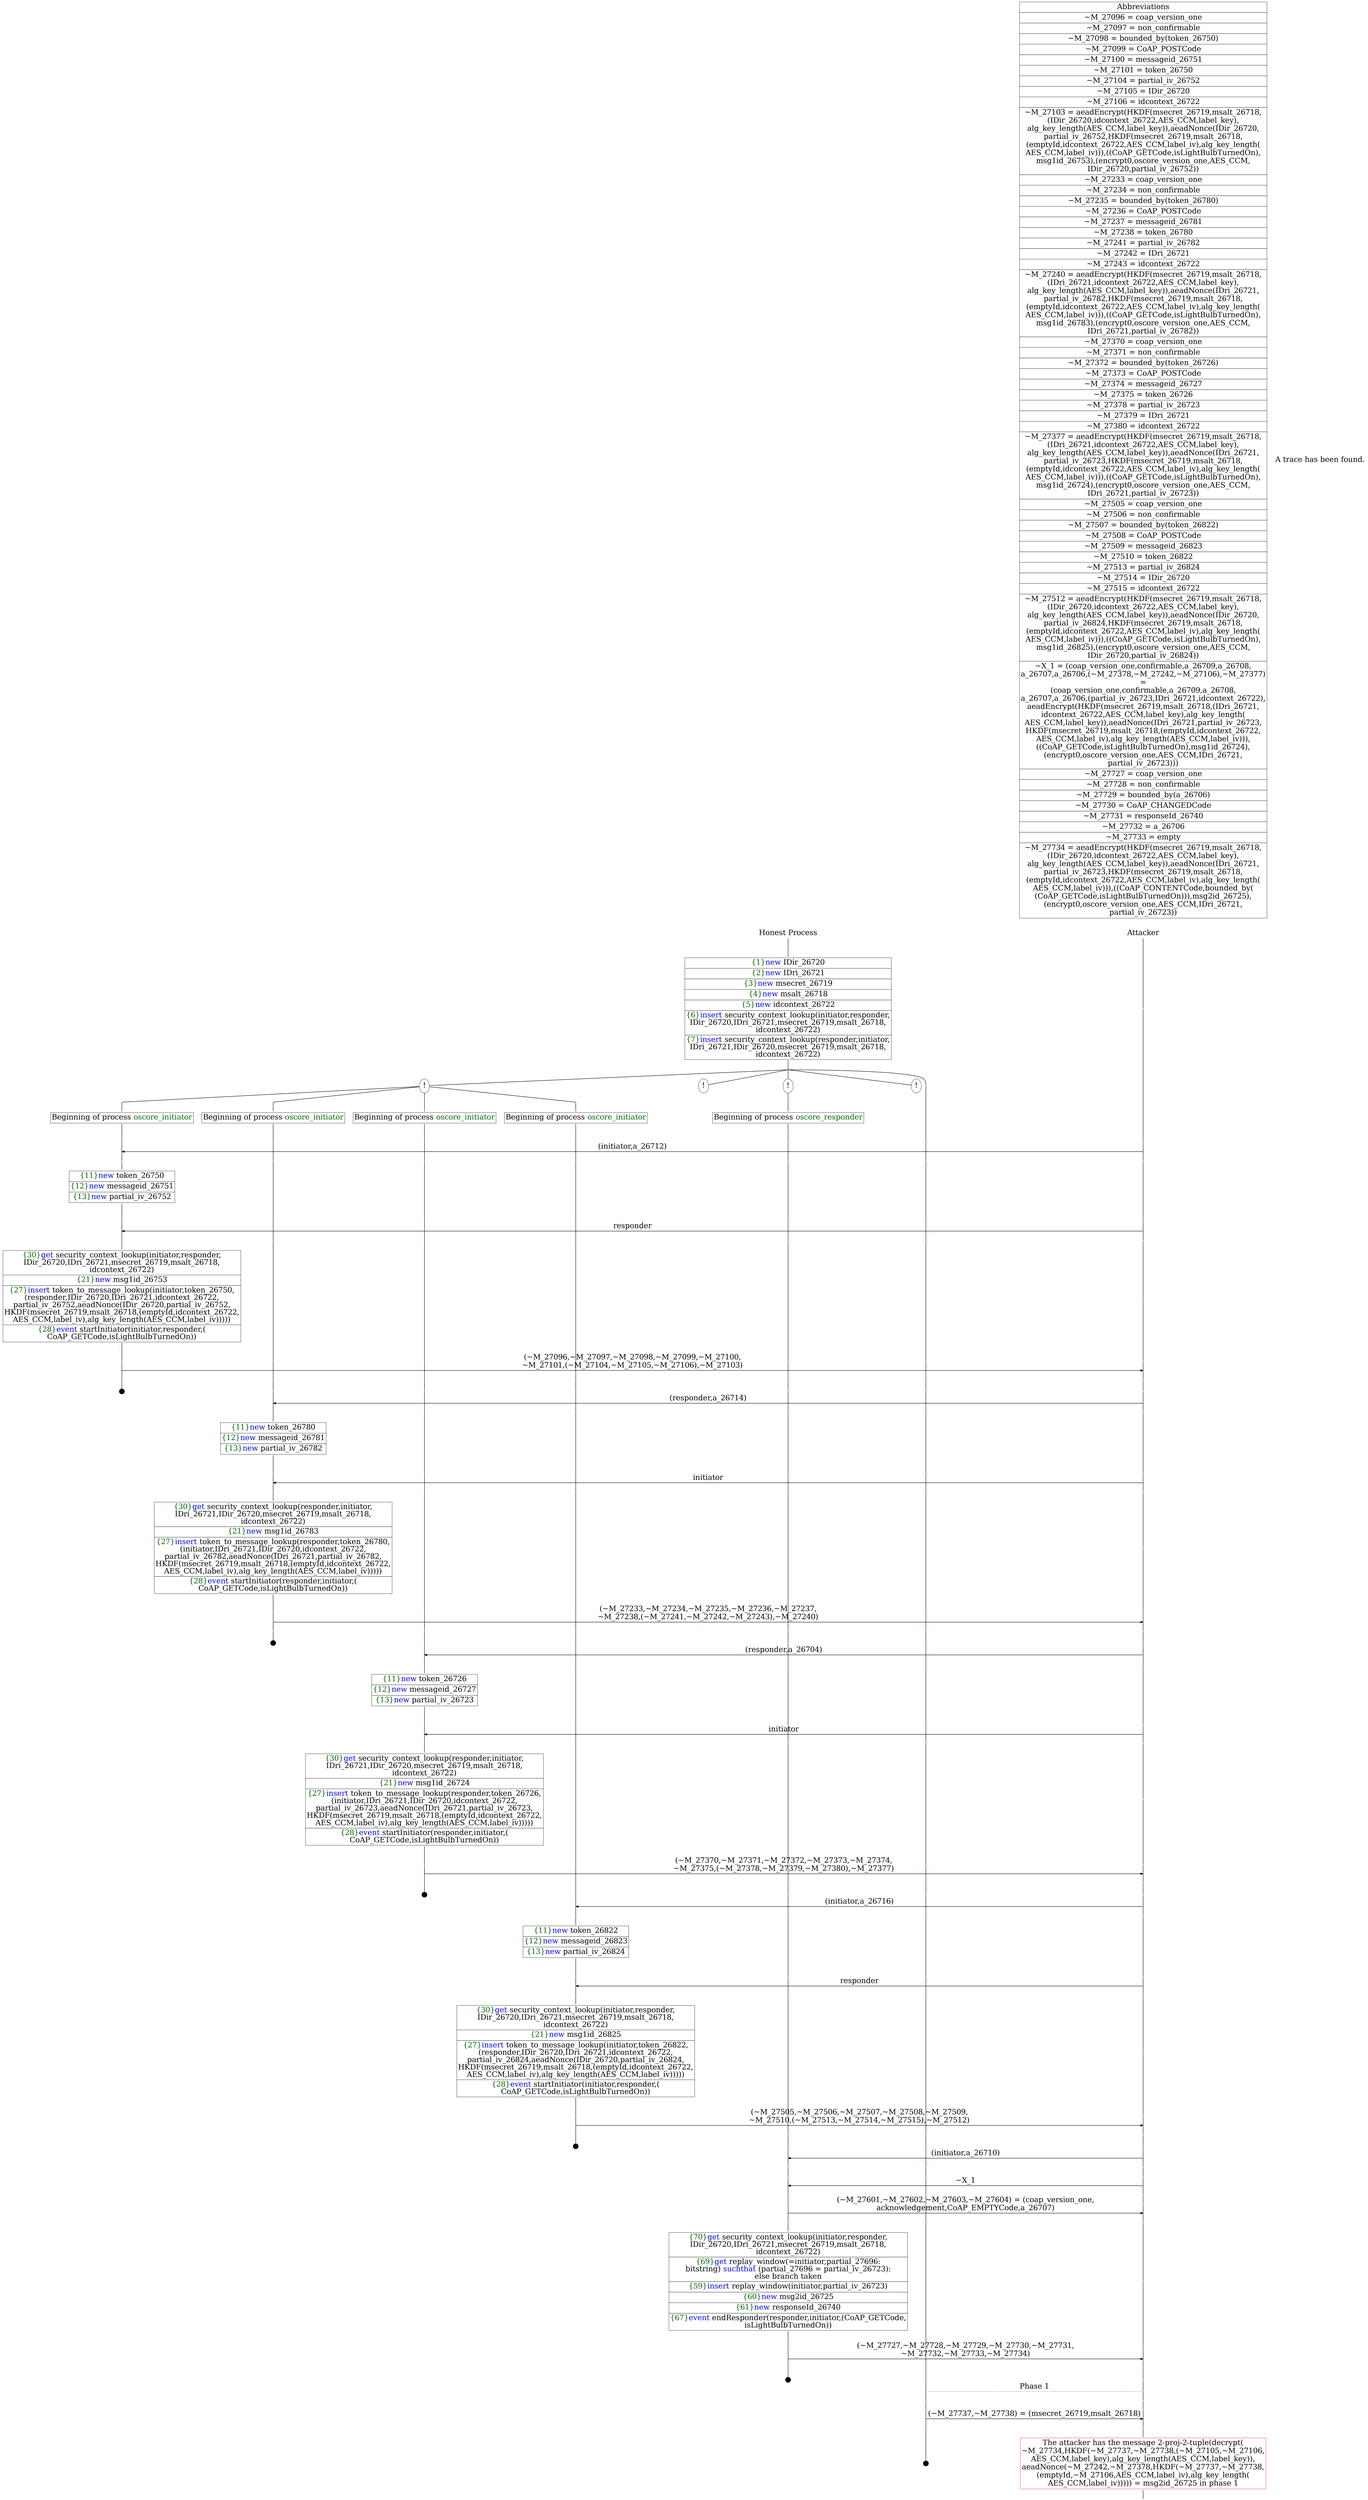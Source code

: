 digraph {
graph [ordering = out]
edge [arrowhead = none, penwidth = 1.6, fontsize = 30]
node [shape = point, width = 0, height = 0, fontsize = 30]
Trace<br/>
[label = <A trace has been found.<br/>
>, shape = plaintext]
P0__0 [label = "Honest Process", shape = plaintext]
P__0 [label = "Attacker", shape = plaintext]
Trace -> P0__0 [label = "", style = invisible, weight = 100]{rank = same; P0__0 P__0}
P0__0 -> P0__1 [label = <>, weight = 100]
P0__1 -> P0__2 [label = <>, weight = 100]
P0__2 [shape = plaintext, label = <<TABLE BORDER="0" CELLBORDER="1" CELLSPACING="0" CELLPADDING="4"> <TR><TD><FONT COLOR="darkgreen">{1}</FONT><FONT COLOR="blue">new </FONT>IDir_26720</TD></TR><TR><TD><FONT COLOR="darkgreen">{2}</FONT><FONT COLOR="blue">new </FONT>IDri_26721</TD></TR><TR><TD><FONT COLOR="darkgreen">{3}</FONT><FONT COLOR="blue">new </FONT>msecret_26719</TD></TR><TR><TD><FONT COLOR="darkgreen">{4}</FONT><FONT COLOR="blue">new </FONT>msalt_26718</TD></TR><TR><TD><FONT COLOR="darkgreen">{5}</FONT><FONT COLOR="blue">new </FONT>idcontext_26722</TD></TR><TR><TD><FONT COLOR="darkgreen">{6}</FONT><FONT COLOR="blue">insert </FONT>security_context_lookup(initiator,responder,<br/>
IDir_26720,IDri_26721,msecret_26719,msalt_26718,<br/>
idcontext_26722)</TD></TR><TR><TD><FONT COLOR="darkgreen">{7}</FONT><FONT COLOR="blue">insert </FONT>security_context_lookup(responder,initiator,<br/>
IDri_26721,IDir_26720,msecret_26719,msalt_26718,<br/>
idcontext_26722)</TD></TR></TABLE>>]
P0__2 -> P0__3 [label = <>, weight = 100]
P__0 -> P__1 [label = <>, weight = 100]
{rank = same; P__1 P0__2}
/*RPar */
P0__3 -> P0_4__3 [label = <>]
P0__3 -> P0_3__3 [label = <>]
P0__3 -> P0_2__3 [label = <>]
P0__3 -> P0_1__3 [label = <>]
P0__3 -> P0_0__3 [label = <>]
P0__3 [label = "", fixedsize = false, width = 0, height = 0, shape = none]
{rank = same; P0_0__3 P0_1__3 P0_2__3 P0_3__3 P0_4__3}
P0_1__3 [label = "!", shape = ellipse]
P0_2__3 [label = "!", shape = ellipse]
P0_2_0__3 [label = "", fixedsize = false, width = 0, height = 0, shape = none]
P0_2__3 -> P0_2_0__3 [label = <>, weight = 100]
P0_2_0__3 -> P0_2_0__4 [label = <>, weight = 100]
P0_2_0__4 [shape = plaintext, label = <<TABLE BORDER="0" CELLBORDER="1" CELLSPACING="0" CELLPADDING="4"> <TR><TD>Beginning of process <FONT COLOR="darkgreen">oscore_responder</FONT></TD></TR></TABLE>>]
P0_2_0__4 -> P0_2_0__5 [label = <>, weight = 100]
P0_3__3 [label = "!", shape = ellipse]
P0_4__3 [label = "!", shape = ellipse]
{rank = same; P0_4_3__3 P0_4_2__3 P0_4_1__3 P0_4_0__3}
P0_4_3__3 [label = "", fixedsize = false, width = 0, height = 0, shape = none]
P0_4__3 -> P0_4_3__3 [label = <>]
P0_4_2__3 [label = "", fixedsize = false, width = 0, height = 0, shape = none]
P0_4__3 -> P0_4_2__3 [label = <>]
P0_4_1__3 [label = "", fixedsize = false, width = 0, height = 0, shape = none]
P0_4__3 -> P0_4_1__3 [label = <>]
P0_4_0__3 [label = "", fixedsize = false, width = 0, height = 0, shape = none]
P0_4__3 -> P0_4_0__3 [label = <>]
P0_4_0__3 -> P0_4_0__4 [label = <>, weight = 100]
P0_4_0__4 [shape = plaintext, label = <<TABLE BORDER="0" CELLBORDER="1" CELLSPACING="0" CELLPADDING="4"> <TR><TD>Beginning of process <FONT COLOR="darkgreen">oscore_initiator</FONT></TD></TR></TABLE>>]
P0_4_0__4 -> P0_4_0__5 [label = <>, weight = 100]
P0_4_1__3 -> P0_4_1__4 [label = <>, weight = 100]
P0_4_1__4 [shape = plaintext, label = <<TABLE BORDER="0" CELLBORDER="1" CELLSPACING="0" CELLPADDING="4"> <TR><TD>Beginning of process <FONT COLOR="darkgreen">oscore_initiator</FONT></TD></TR></TABLE>>]
P0_4_1__4 -> P0_4_1__5 [label = <>, weight = 100]
P0_4_2__3 -> P0_4_2__4 [label = <>, weight = 100]
P0_4_2__4 [shape = plaintext, label = <<TABLE BORDER="0" CELLBORDER="1" CELLSPACING="0" CELLPADDING="4"> <TR><TD>Beginning of process <FONT COLOR="darkgreen">oscore_initiator</FONT></TD></TR></TABLE>>]
P0_4_2__4 -> P0_4_2__5 [label = <>, weight = 100]
P0_4_3__3 -> P0_4_3__4 [label = <>, weight = 100]
P0_4_3__4 [shape = plaintext, label = <<TABLE BORDER="0" CELLBORDER="1" CELLSPACING="0" CELLPADDING="4"> <TR><TD>Beginning of process <FONT COLOR="darkgreen">oscore_initiator</FONT></TD></TR></TABLE>>]
P0_4_3__4 -> P0_4_3__5 [label = <>, weight = 100]
P0_4_3__5 -> P0_4_3__6 [label = <>, weight = 100]
P0_4_2__5 -> P0_4_2__6 [label = <>, weight = 100]
P0_4_1__5 -> P0_4_1__6 [label = <>, weight = 100]
P0_4_0__5 -> P0_4_0__6 [label = <>, weight = 100]
P0_3__4 [label = "", style = invisible]
P0_3__3 -> P0_3__4 [label = <>, weight = 100, style = invisible]
P0_2_0__5 -> P0_2_0__6 [label = <>, weight = 100]
P0_1__4 [label = "", style = invisible]
P0_1__3 -> P0_1__4 [label = <>, weight = 100, style = invisible]
P0_0__3 -> P0_0__4 [label = <>, weight = 100]
P__1 -> P__2 [label = <>, weight = 100]
{rank = same; P__2 P0_0__4 P0_1__4 P0_2_0__6 P0_3__4 P0_4_0__6 P0_4_1__6 P0_4_2__6 P0_4_3__6}
P0_4_3__6 -> P0_4_3__7 [label = <>, weight = 100]
P__2 -> P__3 [label = <>, weight = 100]
{rank = same; P__3 P0_4_3__7}
P0_4_3__7 -> P__3 [label = <(initiator,a_26712)>, dir = back, arrowhead = normal]
P0_4_3__7 -> P0_4_3__8 [label = <>, weight = 100]
P0_4_2__6 -> P0_4_2__7 [label = <>, weight = 100]
P0_4_1__6 -> P0_4_1__7 [label = <>, weight = 100]
P0_4_0__6 -> P0_4_0__7 [label = <>, weight = 100]
P0_3__5 [label = "", style = invisible]
P0_3__4 -> P0_3__5 [label = <>, weight = 100, style = invisible]
P0_2_0__6 -> P0_2_0__7 [label = <>, weight = 100]
P0_1__5 [label = "", style = invisible]
P0_1__4 -> P0_1__5 [label = <>, weight = 100, style = invisible]
P0_0__4 -> P0_0__5 [label = <>, weight = 100]
P__3 -> P__4 [label = <>, weight = 100]
{rank = same; P__4 P0_0__5 P0_1__5 P0_2_0__7 P0_3__5 P0_4_0__7 P0_4_1__7 P0_4_2__7 P0_4_3__8}
P0_4_3__8 -> P0_4_3__9 [label = <>, weight = 100]
P0_4_3__9 [shape = plaintext, label = <<TABLE BORDER="0" CELLBORDER="1" CELLSPACING="0" CELLPADDING="4"> <TR><TD><FONT COLOR="darkgreen">{11}</FONT><FONT COLOR="blue">new </FONT>token_26750</TD></TR><TR><TD><FONT COLOR="darkgreen">{12}</FONT><FONT COLOR="blue">new </FONT>messageid_26751</TD></TR><TR><TD><FONT COLOR="darkgreen">{13}</FONT><FONT COLOR="blue">new </FONT>partial_iv_26752</TD></TR></TABLE>>]
P0_4_3__9 -> P0_4_3__10 [label = <>, weight = 100]
P0_4_3__10 -> P0_4_3__11 [label = <>, weight = 100]
P0_4_2__7 -> P0_4_2__8 [label = <>, weight = 100]
P0_4_1__7 -> P0_4_1__8 [label = <>, weight = 100]
P0_4_0__7 -> P0_4_0__8 [label = <>, weight = 100]
P0_3__6 [label = "", style = invisible]
P0_3__5 -> P0_3__6 [label = <>, weight = 100, style = invisible]
P0_2_0__7 -> P0_2_0__8 [label = <>, weight = 100]
P0_1__6 [label = "", style = invisible]
P0_1__5 -> P0_1__6 [label = <>, weight = 100, style = invisible]
P0_0__5 -> P0_0__6 [label = <>, weight = 100]
P__4 -> P__5 [label = <>, weight = 100]
{rank = same; P__5 P0_0__6 P0_1__6 P0_2_0__8 P0_3__6 P0_4_0__8 P0_4_1__8 P0_4_2__8 P0_4_3__11}
P0_4_3__11 -> P0_4_3__12 [label = <>, weight = 100]
P__5 -> P__6 [label = <>, weight = 100]
{rank = same; P__6 P0_4_3__12}
P0_4_3__12 -> P__6 [label = <responder>, dir = back, arrowhead = normal]
P0_4_3__12 -> P0_4_3__13 [label = <>, weight = 100]
P0_4_2__8 -> P0_4_2__9 [label = <>, weight = 100]
P0_4_1__8 -> P0_4_1__9 [label = <>, weight = 100]
P0_4_0__8 -> P0_4_0__9 [label = <>, weight = 100]
P0_3__7 [label = "", style = invisible]
P0_3__6 -> P0_3__7 [label = <>, weight = 100, style = invisible]
P0_2_0__8 -> P0_2_0__9 [label = <>, weight = 100]
P0_1__7 [label = "", style = invisible]
P0_1__6 -> P0_1__7 [label = <>, weight = 100, style = invisible]
P0_0__6 -> P0_0__7 [label = <>, weight = 100]
P__6 -> P__7 [label = <>, weight = 100]
{rank = same; P__7 P0_0__7 P0_1__7 P0_2_0__9 P0_3__7 P0_4_0__9 P0_4_1__9 P0_4_2__9 P0_4_3__13}
P0_4_3__13 -> P0_4_3__14 [label = <>, weight = 100]
P0_4_3__14 [shape = plaintext, label = <<TABLE BORDER="0" CELLBORDER="1" CELLSPACING="0" CELLPADDING="4"> <TR><TD><FONT COLOR="darkgreen">{30}</FONT><FONT COLOR="blue">get </FONT>security_context_lookup(initiator,responder,<br/>
IDir_26720,IDri_26721,msecret_26719,msalt_26718,<br/>
idcontext_26722)</TD></TR><TR><TD><FONT COLOR="darkgreen">{21}</FONT><FONT COLOR="blue">new </FONT>msg1id_26753</TD></TR><TR><TD><FONT COLOR="darkgreen">{27}</FONT><FONT COLOR="blue">insert </FONT>token_to_message_lookup(initiator,token_26750,<br/>
(responder,IDir_26720,IDri_26721,idcontext_26722,<br/>
partial_iv_26752,aeadNonce(IDir_26720,partial_iv_26752,<br/>
HKDF(msecret_26719,msalt_26718,(emptyId,idcontext_26722,<br/>
AES_CCM,label_iv),alg_key_length(AES_CCM,label_iv)))))<br/>
</TD></TR><TR><TD><FONT COLOR="darkgreen">{28}</FONT><FONT COLOR="blue">event</FONT> startInitiator(initiator,responder,(<br/>
CoAP_GETCode,isLightBulbTurnedOn))</TD></TR></TABLE>>]
P0_4_3__14 -> P0_4_3__15 [label = <>, weight = 100]
P__7 -> P__8 [label = <>, weight = 100]
{rank = same; P__8 P0_4_3__14}
P0_4_3__15 -> P0_4_3__16 [label = <>, weight = 100]
P0_4_2__9 -> P0_4_2__10 [label = <>, weight = 100]
P0_4_1__9 -> P0_4_1__10 [label = <>, weight = 100]
P0_4_0__9 -> P0_4_0__10 [label = <>, weight = 100]
P0_3__8 [label = "", style = invisible]
P0_3__7 -> P0_3__8 [label = <>, weight = 100, style = invisible]
P0_2_0__9 -> P0_2_0__10 [label = <>, weight = 100]
P0_1__8 [label = "", style = invisible]
P0_1__7 -> P0_1__8 [label = <>, weight = 100, style = invisible]
P0_0__7 -> P0_0__8 [label = <>, weight = 100]
P__8 -> P__9 [label = <>, weight = 100]
{rank = same; P__9 P0_0__8 P0_1__8 P0_2_0__10 P0_3__8 P0_4_0__10 P0_4_1__10 P0_4_2__10 P0_4_3__16}
P0_4_3__16 -> P0_4_3__17 [label = <>, weight = 100]
P__9 -> P__10 [label = <>, weight = 100]
{rank = same; P__10 P0_4_3__17}
P0_4_3__17 -> P__10 [label = <(~M_27096,~M_27097,~M_27098,~M_27099,~M_27100,<br/>
~M_27101,(~M_27104,~M_27105,~M_27106),~M_27103)<br/>>, arrowhead = normal]
P0_4_3__17 -> P0_4_3__18 [label = <>, weight = 100]
P0_4_2__10 -> P0_4_2__11 [label = <>, weight = 100]
P0_4_1__10 -> P0_4_1__11 [label = <>, weight = 100]
P0_4_0__10 -> P0_4_0__11 [label = <>, weight = 100]
P0_3__9 [label = "", style = invisible]
P0_3__8 -> P0_3__9 [label = <>, weight = 100, style = invisible]
P0_2_0__10 -> P0_2_0__11 [label = <>, weight = 100]
P0_1__9 [label = "", style = invisible]
P0_1__8 -> P0_1__9 [label = <>, weight = 100, style = invisible]
P0_0__8 -> P0_0__9 [label = <>, weight = 100]
P__10 -> P__11 [label = <>, weight = 100]
{rank = same; P__11 P0_0__9 P0_1__9 P0_2_0__11 P0_3__9 P0_4_0__11 P0_4_1__11 P0_4_2__11 P0_4_3__18}
P0_4_3__19 [label = "", width = 0.3, height = 0.3]
P0_4_3__18 -> P0_4_3__19 [label = <>, weight = 100]
P0_4_2__11 -> P0_4_2__12 [label = <>, weight = 100]
P0_4_1__11 -> P0_4_1__12 [label = <>, weight = 100]
P0_4_0__11 -> P0_4_0__12 [label = <>, weight = 100]
P0_3__10 [label = "", style = invisible]
P0_3__9 -> P0_3__10 [label = <>, weight = 100, style = invisible]
P0_2_0__11 -> P0_2_0__12 [label = <>, weight = 100]
P0_1__10 [label = "", style = invisible]
P0_1__9 -> P0_1__10 [label = <>, weight = 100, style = invisible]
P0_0__9 -> P0_0__10 [label = <>, weight = 100]
P__11 -> P__12 [label = <>, weight = 100]
{rank = same; P__12 P0_0__10 P0_1__10 P0_2_0__12 P0_3__10 P0_4_0__12 P0_4_1__12 P0_4_2__12}
P0_4_2__12 -> P0_4_2__13 [label = <>, weight = 100]
P__12 -> P__13 [label = <>, weight = 100]
{rank = same; P__13 P0_4_2__13}
P0_4_2__13 -> P__13 [label = <(responder,a_26714)>, dir = back, arrowhead = normal]
P0_4_2__13 -> P0_4_2__14 [label = <>, weight = 100]
P0_4_1__12 -> P0_4_1__13 [label = <>, weight = 100]
P0_4_0__12 -> P0_4_0__13 [label = <>, weight = 100]
P0_3__11 [label = "", style = invisible]
P0_3__10 -> P0_3__11 [label = <>, weight = 100, style = invisible]
P0_2_0__12 -> P0_2_0__13 [label = <>, weight = 100]
P0_1__11 [label = "", style = invisible]
P0_1__10 -> P0_1__11 [label = <>, weight = 100, style = invisible]
P0_0__10 -> P0_0__11 [label = <>, weight = 100]
P__13 -> P__14 [label = <>, weight = 100]
{rank = same; P__14 P0_0__11 P0_1__11 P0_2_0__13 P0_3__11 P0_4_0__13 P0_4_1__13 P0_4_2__14}
P0_4_2__14 -> P0_4_2__15 [label = <>, weight = 100]
P0_4_2__15 [shape = plaintext, label = <<TABLE BORDER="0" CELLBORDER="1" CELLSPACING="0" CELLPADDING="4"> <TR><TD><FONT COLOR="darkgreen">{11}</FONT><FONT COLOR="blue">new </FONT>token_26780</TD></TR><TR><TD><FONT COLOR="darkgreen">{12}</FONT><FONT COLOR="blue">new </FONT>messageid_26781</TD></TR><TR><TD><FONT COLOR="darkgreen">{13}</FONT><FONT COLOR="blue">new </FONT>partial_iv_26782</TD></TR></TABLE>>]
P0_4_2__15 -> P0_4_2__16 [label = <>, weight = 100]
P0_4_2__16 -> P0_4_2__17 [label = <>, weight = 100]
P0_4_1__13 -> P0_4_1__14 [label = <>, weight = 100]
P0_4_0__13 -> P0_4_0__14 [label = <>, weight = 100]
P0_3__12 [label = "", style = invisible]
P0_3__11 -> P0_3__12 [label = <>, weight = 100, style = invisible]
P0_2_0__13 -> P0_2_0__14 [label = <>, weight = 100]
P0_1__12 [label = "", style = invisible]
P0_1__11 -> P0_1__12 [label = <>, weight = 100, style = invisible]
P0_0__11 -> P0_0__12 [label = <>, weight = 100]
P__14 -> P__15 [label = <>, weight = 100]
{rank = same; P__15 P0_0__12 P0_1__12 P0_2_0__14 P0_3__12 P0_4_0__14 P0_4_1__14 P0_4_2__17}
P0_4_2__17 -> P0_4_2__18 [label = <>, weight = 100]
P__15 -> P__16 [label = <>, weight = 100]
{rank = same; P__16 P0_4_2__18}
P0_4_2__18 -> P__16 [label = <initiator>, dir = back, arrowhead = normal]
P0_4_2__18 -> P0_4_2__19 [label = <>, weight = 100]
P0_4_1__14 -> P0_4_1__15 [label = <>, weight = 100]
P0_4_0__14 -> P0_4_0__15 [label = <>, weight = 100]
P0_3__13 [label = "", style = invisible]
P0_3__12 -> P0_3__13 [label = <>, weight = 100, style = invisible]
P0_2_0__14 -> P0_2_0__15 [label = <>, weight = 100]
P0_1__13 [label = "", style = invisible]
P0_1__12 -> P0_1__13 [label = <>, weight = 100, style = invisible]
P0_0__12 -> P0_0__13 [label = <>, weight = 100]
P__16 -> P__17 [label = <>, weight = 100]
{rank = same; P__17 P0_0__13 P0_1__13 P0_2_0__15 P0_3__13 P0_4_0__15 P0_4_1__15 P0_4_2__19}
P0_4_2__19 -> P0_4_2__20 [label = <>, weight = 100]
P0_4_2__20 [shape = plaintext, label = <<TABLE BORDER="0" CELLBORDER="1" CELLSPACING="0" CELLPADDING="4"> <TR><TD><FONT COLOR="darkgreen">{30}</FONT><FONT COLOR="blue">get </FONT>security_context_lookup(responder,initiator,<br/>
IDri_26721,IDir_26720,msecret_26719,msalt_26718,<br/>
idcontext_26722)</TD></TR><TR><TD><FONT COLOR="darkgreen">{21}</FONT><FONT COLOR="blue">new </FONT>msg1id_26783</TD></TR><TR><TD><FONT COLOR="darkgreen">{27}</FONT><FONT COLOR="blue">insert </FONT>token_to_message_lookup(responder,token_26780,<br/>
(initiator,IDri_26721,IDir_26720,idcontext_26722,<br/>
partial_iv_26782,aeadNonce(IDri_26721,partial_iv_26782,<br/>
HKDF(msecret_26719,msalt_26718,(emptyId,idcontext_26722,<br/>
AES_CCM,label_iv),alg_key_length(AES_CCM,label_iv)))))<br/>
</TD></TR><TR><TD><FONT COLOR="darkgreen">{28}</FONT><FONT COLOR="blue">event</FONT> startInitiator(responder,initiator,(<br/>
CoAP_GETCode,isLightBulbTurnedOn))</TD></TR></TABLE>>]
P0_4_2__20 -> P0_4_2__21 [label = <>, weight = 100]
P__17 -> P__18 [label = <>, weight = 100]
{rank = same; P__18 P0_4_2__20}
P0_4_2__21 -> P0_4_2__22 [label = <>, weight = 100]
P0_4_1__15 -> P0_4_1__16 [label = <>, weight = 100]
P0_4_0__15 -> P0_4_0__16 [label = <>, weight = 100]
P0_3__14 [label = "", style = invisible]
P0_3__13 -> P0_3__14 [label = <>, weight = 100, style = invisible]
P0_2_0__15 -> P0_2_0__16 [label = <>, weight = 100]
P0_1__14 [label = "", style = invisible]
P0_1__13 -> P0_1__14 [label = <>, weight = 100, style = invisible]
P0_0__13 -> P0_0__14 [label = <>, weight = 100]
P__18 -> P__19 [label = <>, weight = 100]
{rank = same; P__19 P0_0__14 P0_1__14 P0_2_0__16 P0_3__14 P0_4_0__16 P0_4_1__16 P0_4_2__22}
P0_4_2__22 -> P0_4_2__23 [label = <>, weight = 100]
P__19 -> P__20 [label = <>, weight = 100]
{rank = same; P__20 P0_4_2__23}
P0_4_2__23 -> P__20 [label = <(~M_27233,~M_27234,~M_27235,~M_27236,~M_27237,<br/>
~M_27238,(~M_27241,~M_27242,~M_27243),~M_27240)<br/>>, arrowhead = normal]
P0_4_2__23 -> P0_4_2__24 [label = <>, weight = 100]
P0_4_1__16 -> P0_4_1__17 [label = <>, weight = 100]
P0_4_0__16 -> P0_4_0__17 [label = <>, weight = 100]
P0_3__15 [label = "", style = invisible]
P0_3__14 -> P0_3__15 [label = <>, weight = 100, style = invisible]
P0_2_0__16 -> P0_2_0__17 [label = <>, weight = 100]
P0_1__15 [label = "", style = invisible]
P0_1__14 -> P0_1__15 [label = <>, weight = 100, style = invisible]
P0_0__14 -> P0_0__15 [label = <>, weight = 100]
P__20 -> P__21 [label = <>, weight = 100]
{rank = same; P__21 P0_0__15 P0_1__15 P0_2_0__17 P0_3__15 P0_4_0__17 P0_4_1__17 P0_4_2__24}
P0_4_2__25 [label = "", width = 0.3, height = 0.3]
P0_4_2__24 -> P0_4_2__25 [label = <>, weight = 100]
P0_4_1__17 -> P0_4_1__18 [label = <>, weight = 100]
P0_4_0__17 -> P0_4_0__18 [label = <>, weight = 100]
P0_3__16 [label = "", style = invisible]
P0_3__15 -> P0_3__16 [label = <>, weight = 100, style = invisible]
P0_2_0__17 -> P0_2_0__18 [label = <>, weight = 100]
P0_1__16 [label = "", style = invisible]
P0_1__15 -> P0_1__16 [label = <>, weight = 100, style = invisible]
P0_0__15 -> P0_0__16 [label = <>, weight = 100]
P__21 -> P__22 [label = <>, weight = 100]
{rank = same; P__22 P0_0__16 P0_1__16 P0_2_0__18 P0_3__16 P0_4_0__18 P0_4_1__18}
P0_4_1__18 -> P0_4_1__19 [label = <>, weight = 100]
P__22 -> P__23 [label = <>, weight = 100]
{rank = same; P__23 P0_4_1__19}
P0_4_1__19 -> P__23 [label = <(responder,a_26704)>, dir = back, arrowhead = normal]
P0_4_1__19 -> P0_4_1__20 [label = <>, weight = 100]
P0_4_0__18 -> P0_4_0__19 [label = <>, weight = 100]
P0_3__17 [label = "", style = invisible]
P0_3__16 -> P0_3__17 [label = <>, weight = 100, style = invisible]
P0_2_0__18 -> P0_2_0__19 [label = <>, weight = 100]
P0_1__17 [label = "", style = invisible]
P0_1__16 -> P0_1__17 [label = <>, weight = 100, style = invisible]
P0_0__16 -> P0_0__17 [label = <>, weight = 100]
P__23 -> P__24 [label = <>, weight = 100]
{rank = same; P__24 P0_0__17 P0_1__17 P0_2_0__19 P0_3__17 P0_4_0__19 P0_4_1__20}
P0_4_1__20 -> P0_4_1__21 [label = <>, weight = 100]
P0_4_1__21 [shape = plaintext, label = <<TABLE BORDER="0" CELLBORDER="1" CELLSPACING="0" CELLPADDING="4"> <TR><TD><FONT COLOR="darkgreen">{11}</FONT><FONT COLOR="blue">new </FONT>token_26726</TD></TR><TR><TD><FONT COLOR="darkgreen">{12}</FONT><FONT COLOR="blue">new </FONT>messageid_26727</TD></TR><TR><TD><FONT COLOR="darkgreen">{13}</FONT><FONT COLOR="blue">new </FONT>partial_iv_26723</TD></TR></TABLE>>]
P0_4_1__21 -> P0_4_1__22 [label = <>, weight = 100]
P0_4_1__22 -> P0_4_1__23 [label = <>, weight = 100]
P0_4_0__19 -> P0_4_0__20 [label = <>, weight = 100]
P0_3__18 [label = "", style = invisible]
P0_3__17 -> P0_3__18 [label = <>, weight = 100, style = invisible]
P0_2_0__19 -> P0_2_0__20 [label = <>, weight = 100]
P0_1__18 [label = "", style = invisible]
P0_1__17 -> P0_1__18 [label = <>, weight = 100, style = invisible]
P0_0__17 -> P0_0__18 [label = <>, weight = 100]
P__24 -> P__25 [label = <>, weight = 100]
{rank = same; P__25 P0_0__18 P0_1__18 P0_2_0__20 P0_3__18 P0_4_0__20 P0_4_1__23}
P0_4_1__23 -> P0_4_1__24 [label = <>, weight = 100]
P__25 -> P__26 [label = <>, weight = 100]
{rank = same; P__26 P0_4_1__24}
P0_4_1__24 -> P__26 [label = <initiator>, dir = back, arrowhead = normal]
P0_4_1__24 -> P0_4_1__25 [label = <>, weight = 100]
P0_4_0__20 -> P0_4_0__21 [label = <>, weight = 100]
P0_3__19 [label = "", style = invisible]
P0_3__18 -> P0_3__19 [label = <>, weight = 100, style = invisible]
P0_2_0__20 -> P0_2_0__21 [label = <>, weight = 100]
P0_1__19 [label = "", style = invisible]
P0_1__18 -> P0_1__19 [label = <>, weight = 100, style = invisible]
P0_0__18 -> P0_0__19 [label = <>, weight = 100]
P__26 -> P__27 [label = <>, weight = 100]
{rank = same; P__27 P0_0__19 P0_1__19 P0_2_0__21 P0_3__19 P0_4_0__21 P0_4_1__25}
P0_4_1__25 -> P0_4_1__26 [label = <>, weight = 100]
P0_4_1__26 [shape = plaintext, label = <<TABLE BORDER="0" CELLBORDER="1" CELLSPACING="0" CELLPADDING="4"> <TR><TD><FONT COLOR="darkgreen">{30}</FONT><FONT COLOR="blue">get </FONT>security_context_lookup(responder,initiator,<br/>
IDri_26721,IDir_26720,msecret_26719,msalt_26718,<br/>
idcontext_26722)</TD></TR><TR><TD><FONT COLOR="darkgreen">{21}</FONT><FONT COLOR="blue">new </FONT>msg1id_26724</TD></TR><TR><TD><FONT COLOR="darkgreen">{27}</FONT><FONT COLOR="blue">insert </FONT>token_to_message_lookup(responder,token_26726,<br/>
(initiator,IDri_26721,IDir_26720,idcontext_26722,<br/>
partial_iv_26723,aeadNonce(IDri_26721,partial_iv_26723,<br/>
HKDF(msecret_26719,msalt_26718,(emptyId,idcontext_26722,<br/>
AES_CCM,label_iv),alg_key_length(AES_CCM,label_iv)))))<br/>
</TD></TR><TR><TD><FONT COLOR="darkgreen">{28}</FONT><FONT COLOR="blue">event</FONT> startInitiator(responder,initiator,(<br/>
CoAP_GETCode,isLightBulbTurnedOn))</TD></TR></TABLE>>]
P0_4_1__26 -> P0_4_1__27 [label = <>, weight = 100]
P__27 -> P__28 [label = <>, weight = 100]
{rank = same; P__28 P0_4_1__26}
P0_4_1__27 -> P0_4_1__28 [label = <>, weight = 100]
P0_4_0__21 -> P0_4_0__22 [label = <>, weight = 100]
P0_3__20 [label = "", style = invisible]
P0_3__19 -> P0_3__20 [label = <>, weight = 100, style = invisible]
P0_2_0__21 -> P0_2_0__22 [label = <>, weight = 100]
P0_1__20 [label = "", style = invisible]
P0_1__19 -> P0_1__20 [label = <>, weight = 100, style = invisible]
P0_0__19 -> P0_0__20 [label = <>, weight = 100]
P__28 -> P__29 [label = <>, weight = 100]
{rank = same; P__29 P0_0__20 P0_1__20 P0_2_0__22 P0_3__20 P0_4_0__22 P0_4_1__28}
P0_4_1__28 -> P0_4_1__29 [label = <>, weight = 100]
P__29 -> P__30 [label = <>, weight = 100]
{rank = same; P__30 P0_4_1__29}
P0_4_1__29 -> P__30 [label = <(~M_27370,~M_27371,~M_27372,~M_27373,~M_27374,<br/>
~M_27375,(~M_27378,~M_27379,~M_27380),~M_27377)<br/>>, arrowhead = normal]
P0_4_1__29 -> P0_4_1__30 [label = <>, weight = 100]
P0_4_0__22 -> P0_4_0__23 [label = <>, weight = 100]
P0_3__21 [label = "", style = invisible]
P0_3__20 -> P0_3__21 [label = <>, weight = 100, style = invisible]
P0_2_0__22 -> P0_2_0__23 [label = <>, weight = 100]
P0_1__21 [label = "", style = invisible]
P0_1__20 -> P0_1__21 [label = <>, weight = 100, style = invisible]
P0_0__20 -> P0_0__21 [label = <>, weight = 100]
P__30 -> P__31 [label = <>, weight = 100]
{rank = same; P__31 P0_0__21 P0_1__21 P0_2_0__23 P0_3__21 P0_4_0__23 P0_4_1__30}
P0_4_1__31 [label = "", width = 0.3, height = 0.3]
P0_4_1__30 -> P0_4_1__31 [label = <>, weight = 100]
P0_4_0__23 -> P0_4_0__24 [label = <>, weight = 100]
P0_3__22 [label = "", style = invisible]
P0_3__21 -> P0_3__22 [label = <>, weight = 100, style = invisible]
P0_2_0__23 -> P0_2_0__24 [label = <>, weight = 100]
P0_1__22 [label = "", style = invisible]
P0_1__21 -> P0_1__22 [label = <>, weight = 100, style = invisible]
P0_0__21 -> P0_0__22 [label = <>, weight = 100]
P__31 -> P__32 [label = <>, weight = 100]
{rank = same; P__32 P0_0__22 P0_1__22 P0_2_0__24 P0_3__22 P0_4_0__24}
P0_4_0__24 -> P0_4_0__25 [label = <>, weight = 100]
P__32 -> P__33 [label = <>, weight = 100]
{rank = same; P__33 P0_4_0__25}
P0_4_0__25 -> P__33 [label = <(initiator,a_26716)>, dir = back, arrowhead = normal]
P0_4_0__25 -> P0_4_0__26 [label = <>, weight = 100]
P0_3__23 [label = "", style = invisible]
P0_3__22 -> P0_3__23 [label = <>, weight = 100, style = invisible]
P0_2_0__24 -> P0_2_0__25 [label = <>, weight = 100]
P0_1__23 [label = "", style = invisible]
P0_1__22 -> P0_1__23 [label = <>, weight = 100, style = invisible]
P0_0__22 -> P0_0__23 [label = <>, weight = 100]
P__33 -> P__34 [label = <>, weight = 100]
{rank = same; P__34 P0_0__23 P0_1__23 P0_2_0__25 P0_3__23 P0_4_0__26}
P0_4_0__26 -> P0_4_0__27 [label = <>, weight = 100]
P0_4_0__27 [shape = plaintext, label = <<TABLE BORDER="0" CELLBORDER="1" CELLSPACING="0" CELLPADDING="4"> <TR><TD><FONT COLOR="darkgreen">{11}</FONT><FONT COLOR="blue">new </FONT>token_26822</TD></TR><TR><TD><FONT COLOR="darkgreen">{12}</FONT><FONT COLOR="blue">new </FONT>messageid_26823</TD></TR><TR><TD><FONT COLOR="darkgreen">{13}</FONT><FONT COLOR="blue">new </FONT>partial_iv_26824</TD></TR></TABLE>>]
P0_4_0__27 -> P0_4_0__28 [label = <>, weight = 100]
P0_4_0__28 -> P0_4_0__29 [label = <>, weight = 100]
P0_3__24 [label = "", style = invisible]
P0_3__23 -> P0_3__24 [label = <>, weight = 100, style = invisible]
P0_2_0__25 -> P0_2_0__26 [label = <>, weight = 100]
P0_1__24 [label = "", style = invisible]
P0_1__23 -> P0_1__24 [label = <>, weight = 100, style = invisible]
P0_0__23 -> P0_0__24 [label = <>, weight = 100]
P__34 -> P__35 [label = <>, weight = 100]
{rank = same; P__35 P0_0__24 P0_1__24 P0_2_0__26 P0_3__24 P0_4_0__29}
P0_4_0__29 -> P0_4_0__30 [label = <>, weight = 100]
P__35 -> P__36 [label = <>, weight = 100]
{rank = same; P__36 P0_4_0__30}
P0_4_0__30 -> P__36 [label = <responder>, dir = back, arrowhead = normal]
P0_4_0__30 -> P0_4_0__31 [label = <>, weight = 100]
P0_3__25 [label = "", style = invisible]
P0_3__24 -> P0_3__25 [label = <>, weight = 100, style = invisible]
P0_2_0__26 -> P0_2_0__27 [label = <>, weight = 100]
P0_1__25 [label = "", style = invisible]
P0_1__24 -> P0_1__25 [label = <>, weight = 100, style = invisible]
P0_0__24 -> P0_0__25 [label = <>, weight = 100]
P__36 -> P__37 [label = <>, weight = 100]
{rank = same; P__37 P0_0__25 P0_1__25 P0_2_0__27 P0_3__25 P0_4_0__31}
P0_4_0__31 -> P0_4_0__32 [label = <>, weight = 100]
P0_4_0__32 [shape = plaintext, label = <<TABLE BORDER="0" CELLBORDER="1" CELLSPACING="0" CELLPADDING="4"> <TR><TD><FONT COLOR="darkgreen">{30}</FONT><FONT COLOR="blue">get </FONT>security_context_lookup(initiator,responder,<br/>
IDir_26720,IDri_26721,msecret_26719,msalt_26718,<br/>
idcontext_26722)</TD></TR><TR><TD><FONT COLOR="darkgreen">{21}</FONT><FONT COLOR="blue">new </FONT>msg1id_26825</TD></TR><TR><TD><FONT COLOR="darkgreen">{27}</FONT><FONT COLOR="blue">insert </FONT>token_to_message_lookup(initiator,token_26822,<br/>
(responder,IDir_26720,IDri_26721,idcontext_26722,<br/>
partial_iv_26824,aeadNonce(IDir_26720,partial_iv_26824,<br/>
HKDF(msecret_26719,msalt_26718,(emptyId,idcontext_26722,<br/>
AES_CCM,label_iv),alg_key_length(AES_CCM,label_iv)))))<br/>
</TD></TR><TR><TD><FONT COLOR="darkgreen">{28}</FONT><FONT COLOR="blue">event</FONT> startInitiator(initiator,responder,(<br/>
CoAP_GETCode,isLightBulbTurnedOn))</TD></TR></TABLE>>]
P0_4_0__32 -> P0_4_0__33 [label = <>, weight = 100]
P__37 -> P__38 [label = <>, weight = 100]
{rank = same; P__38 P0_4_0__32}
P0_4_0__33 -> P0_4_0__34 [label = <>, weight = 100]
P0_3__26 [label = "", style = invisible]
P0_3__25 -> P0_3__26 [label = <>, weight = 100, style = invisible]
P0_2_0__27 -> P0_2_0__28 [label = <>, weight = 100]
P0_1__26 [label = "", style = invisible]
P0_1__25 -> P0_1__26 [label = <>, weight = 100, style = invisible]
P0_0__25 -> P0_0__26 [label = <>, weight = 100]
P__38 -> P__39 [label = <>, weight = 100]
{rank = same; P__39 P0_0__26 P0_1__26 P0_2_0__28 P0_3__26 P0_4_0__34}
P0_4_0__34 -> P0_4_0__35 [label = <>, weight = 100]
P__39 -> P__40 [label = <>, weight = 100]
{rank = same; P__40 P0_4_0__35}
P0_4_0__35 -> P__40 [label = <(~M_27505,~M_27506,~M_27507,~M_27508,~M_27509,<br/>
~M_27510,(~M_27513,~M_27514,~M_27515),~M_27512)<br/>>, arrowhead = normal]
P0_4_0__35 -> P0_4_0__36 [label = <>, weight = 100]
P0_3__27 [label = "", style = invisible]
P0_3__26 -> P0_3__27 [label = <>, weight = 100, style = invisible]
P0_2_0__28 -> P0_2_0__29 [label = <>, weight = 100]
P0_1__27 [label = "", style = invisible]
P0_1__26 -> P0_1__27 [label = <>, weight = 100, style = invisible]
P0_0__26 -> P0_0__27 [label = <>, weight = 100]
P__40 -> P__41 [label = <>, weight = 100]
{rank = same; P__41 P0_0__27 P0_1__27 P0_2_0__29 P0_3__27 P0_4_0__36}
P0_4_0__37 [label = "", width = 0.3, height = 0.3]
P0_4_0__36 -> P0_4_0__37 [label = <>, weight = 100]
P0_2_0__29 -> P0_2_0__30 [label = <>, weight = 100]
P0_1__28 [label = "", style = invisible]
P0_1__27 -> P0_1__28 [label = <>, weight = 100, style = invisible]
P0_0__27 -> P0_0__28 [label = <>, weight = 100]
P__41 -> P__42 [label = <>, weight = 100]
{rank = same; P__42 P0_0__28 P0_1__28 P0_2_0__30}
P0_2_0__30 -> P0_2_0__31 [label = <>, weight = 100]
P__42 -> P__43 [label = <>, weight = 100]
{rank = same; P__43 P0_2_0__31}
P0_2_0__31 -> P__43 [label = <(initiator,a_26710)>, dir = back, arrowhead = normal]
P0_2_0__31 -> P0_2_0__32 [label = <>, weight = 100]
P0_1__29 [label = "", style = invisible]
P0_1__28 -> P0_1__29 [label = <>, weight = 100, style = invisible]
P0_0__28 -> P0_0__29 [label = <>, weight = 100]
P__43 -> P__44 [label = <>, weight = 100]
{rank = same; P__44 P0_0__29 P0_1__29 P0_2_0__32}
P0_2_0__32 -> P0_2_0__33 [label = <>, weight = 100]
P0_1__30 [label = "", style = invisible]
P0_1__29 -> P0_1__30 [label = <>, weight = 100, style = invisible]
P0_0__29 -> P0_0__30 [label = <>, weight = 100]
P__44 -> P__45 [label = <>, weight = 100]
{rank = same; P__45 P0_0__30 P0_1__30 P0_2_0__33}
P0_2_0__33 -> P0_2_0__34 [label = <>, weight = 100]
P__45 -> P__46 [label = <>, weight = 100]
{rank = same; P__46 P0_2_0__34}
P0_2_0__34 -> P__46 [label = <~X_1>, dir = back, arrowhead = normal]
P0_2_0__34 -> P0_2_0__35 [label = <>, weight = 100]
P0_1__31 [label = "", style = invisible]
P0_1__30 -> P0_1__31 [label = <>, weight = 100, style = invisible]
P0_0__30 -> P0_0__31 [label = <>, weight = 100]
P__46 -> P__47 [label = <>, weight = 100]
{rank = same; P__47 P0_0__31 P0_1__31 P0_2_0__35}
P0_2_0__35 -> P0_2_0__36 [label = <>, weight = 100]
P0_1__32 [label = "", style = invisible]
P0_1__31 -> P0_1__32 [label = <>, weight = 100, style = invisible]
P0_0__31 -> P0_0__32 [label = <>, weight = 100]
P__47 -> P__48 [label = <>, weight = 100]
{rank = same; P__48 P0_0__32 P0_1__32 P0_2_0__36}
P0_2_0__36 -> P0_2_0__37 [label = <>, weight = 100]
P__48 -> P__49 [label = <>, weight = 100]
{rank = same; P__49 P0_2_0__37}
P0_2_0__37 -> P__49 [label = <(~M_27601,~M_27602,~M_27603,~M_27604) = (coap_version_one,<br/>
acknowledgement,CoAP_EMPTYCode,a_26707)>, arrowhead = normal]
P0_2_0__37 -> P0_2_0__38 [label = <>, weight = 100]
P0_1__33 [label = "", style = invisible]
P0_1__32 -> P0_1__33 [label = <>, weight = 100, style = invisible]
P0_0__32 -> P0_0__33 [label = <>, weight = 100]
P__49 -> P__50 [label = <>, weight = 100]
{rank = same; P__50 P0_0__33 P0_1__33 P0_2_0__38}
P0_2_0__38 -> P0_2_0__39 [label = <>, weight = 100]
P0_2_0__39 [shape = plaintext, label = <<TABLE BORDER="0" CELLBORDER="1" CELLSPACING="0" CELLPADDING="4"> <TR><TD><FONT COLOR="darkgreen">{70}</FONT><FONT COLOR="blue">get </FONT>security_context_lookup(initiator,responder,<br/>
IDir_26720,IDri_26721,msecret_26719,msalt_26718,<br/>
idcontext_26722)</TD></TR><TR><TD><FONT COLOR="darkgreen">{69}</FONT><FONT COLOR="blue">get</FONT> replay_window(=initiator,partial_27696:<br/>
bitstring) <FONT COLOR="blue">suchthat</FONT> (partial_27696 = partial_iv_26723):<br/>
else branch taken</TD></TR><TR><TD><FONT COLOR="darkgreen">{59}</FONT><FONT COLOR="blue">insert </FONT>replay_window(initiator,partial_iv_26723)<br/>
</TD></TR><TR><TD><FONT COLOR="darkgreen">{60}</FONT><FONT COLOR="blue">new </FONT>msg2id_26725</TD></TR><TR><TD><FONT COLOR="darkgreen">{61}</FONT><FONT COLOR="blue">new </FONT>responseId_26740</TD></TR><TR><TD><FONT COLOR="darkgreen">{67}</FONT><FONT COLOR="blue">event</FONT> endResponder(responder,initiator,(CoAP_GETCode,<br/>
isLightBulbTurnedOn))</TD></TR></TABLE>>]
P0_2_0__39 -> P0_2_0__40 [label = <>, weight = 100]
P__50 -> P__51 [label = <>, weight = 100]
{rank = same; P__51 P0_2_0__39}
P0_2_0__40 -> P0_2_0__41 [label = <>, weight = 100]
P0_1__34 [label = "", style = invisible]
P0_1__33 -> P0_1__34 [label = <>, weight = 100, style = invisible]
P0_0__33 -> P0_0__34 [label = <>, weight = 100]
P__51 -> P__52 [label = <>, weight = 100]
{rank = same; P__52 P0_0__34 P0_1__34 P0_2_0__41}
P0_2_0__41 -> P0_2_0__42 [label = <>, weight = 100]
P__52 -> P__53 [label = <>, weight = 100]
{rank = same; P__53 P0_2_0__42}
P0_2_0__42 -> P__53 [label = <(~M_27727,~M_27728,~M_27729,~M_27730,~M_27731,<br/>
~M_27732,~M_27733,~M_27734)>, arrowhead = normal]
P0_2_0__42 -> P0_2_0__43 [label = <>, weight = 100]
P0_1__35 [label = "", style = invisible]
P0_1__34 -> P0_1__35 [label = <>, weight = 100, style = invisible]
P0_0__34 -> P0_0__35 [label = <>, weight = 100]
P__53 -> P__54 [label = <>, weight = 100]
{rank = same; P__54 P0_0__35 P0_1__35 P0_2_0__43}
P0_2_0__44 [label = "", width = 0.3, height = 0.3]
P0_2_0__43 -> P0_2_0__44 [label = <>, weight = 100]
P0_0__35 -> P0_0__36 [label = <>, weight = 100]
P__54 -> P__55 [label = <>, weight = 100]
{rank = same; P__55 P0_0__36}
P0_0__36 -> P0_0__37 [label = <>, weight = 100]
P__55 -> P__56 [label = <>, weight = 100]
{rank = same; P__56 P0_0__37}
P0_0__37 -> P__56 [label = <Phase 1>, style = dotted]
P0_0__37 -> P0_0__38 [label = <>, weight = 100]
P__56 -> P__57 [label = <>, weight = 100]
{rank = same; P__57 P0_0__38}
P0_0__38 -> P0_0__39 [label = <>, weight = 100]
P__57 -> P__58 [label = <>, weight = 100]
{rank = same; P__58 P0_0__39}
P0_0__39 -> P0_0__40 [label = <>, weight = 100]
P__58 -> P__59 [label = <>, weight = 100]
{rank = same; P__59 P0_0__40}
P0_0__40 -> P__59 [label = <(~M_27737,~M_27738) = (msecret_26719,msalt_26718)>, arrowhead = normal]
P0_0__40 -> P0_0__41 [label = <>, weight = 100]
P__59 -> P__60 [label = <>, weight = 100]
{rank = same; P__60 P0_0__41}
P0_0__42 [label = "", width = 0.3, height = 0.3]
P0_0__41 -> P0_0__42 [label = <>, weight = 100]
P__60 -> P__61 [label = <>, weight = 100]
P__61 [color = red, shape = plaintext, label = <<TABLE BORDER="0" CELLBORDER="1" CELLSPACING="0" CELLPADDING="4"> <TR><TD>The attacker has the message 2-proj-2-tuple(decrypt(<br/>
~M_27734,HKDF(~M_27737,~M_27738,(~M_27105,~M_27106,<br/>
AES_CCM,label_key),alg_key_length(AES_CCM,label_key)),<br/>
aeadNonce(~M_27242,~M_27378,HKDF(~M_27737,~M_27738,<br/>
(emptyId,~M_27106,AES_CCM,label_iv),alg_key_length(<br/>
AES_CCM,label_iv))))) = msg2id_26725 in phase 1</TD></TR></TABLE>>]
P__61 -> P__62 [label = <>, weight = 100]
Abbrev [shape = plaintext, label = <<TABLE BORDER="0" CELLBORDER="1" CELLSPACING="0" CELLPADDING="4"><TR> <TD> Abbreviations </TD></TR><TR><TD>~M_27096 = coap_version_one</TD></TR><TR><TD>~M_27097 = non_confirmable</TD></TR><TR><TD>~M_27098 = bounded_by(token_26750)</TD></TR><TR><TD>~M_27099 = CoAP_POSTCode</TD></TR><TR><TD>~M_27100 = messageid_26751</TD></TR><TR><TD>~M_27101 = token_26750</TD></TR><TR><TD>~M_27104 = partial_iv_26752</TD></TR><TR><TD>~M_27105 = IDir_26720</TD></TR><TR><TD>~M_27106 = idcontext_26722</TD></TR><TR><TD>~M_27103 = aeadEncrypt(HKDF(msecret_26719,msalt_26718,<br/>
(IDir_26720,idcontext_26722,AES_CCM,label_key),<br/>
alg_key_length(AES_CCM,label_key)),aeadNonce(IDir_26720,<br/>
partial_iv_26752,HKDF(msecret_26719,msalt_26718,<br/>
(emptyId,idcontext_26722,AES_CCM,label_iv),alg_key_length(<br/>
AES_CCM,label_iv))),((CoAP_GETCode,isLightBulbTurnedOn),<br/>
msg1id_26753),(encrypt0,oscore_version_one,AES_CCM,<br/>
IDir_26720,partial_iv_26752))</TD></TR><TR><TD>~M_27233 = coap_version_one</TD></TR><TR><TD>~M_27234 = non_confirmable</TD></TR><TR><TD>~M_27235 = bounded_by(token_26780)</TD></TR><TR><TD>~M_27236 = CoAP_POSTCode</TD></TR><TR><TD>~M_27237 = messageid_26781</TD></TR><TR><TD>~M_27238 = token_26780</TD></TR><TR><TD>~M_27241 = partial_iv_26782</TD></TR><TR><TD>~M_27242 = IDri_26721</TD></TR><TR><TD>~M_27243 = idcontext_26722</TD></TR><TR><TD>~M_27240 = aeadEncrypt(HKDF(msecret_26719,msalt_26718,<br/>
(IDri_26721,idcontext_26722,AES_CCM,label_key),<br/>
alg_key_length(AES_CCM,label_key)),aeadNonce(IDri_26721,<br/>
partial_iv_26782,HKDF(msecret_26719,msalt_26718,<br/>
(emptyId,idcontext_26722,AES_CCM,label_iv),alg_key_length(<br/>
AES_CCM,label_iv))),((CoAP_GETCode,isLightBulbTurnedOn),<br/>
msg1id_26783),(encrypt0,oscore_version_one,AES_CCM,<br/>
IDri_26721,partial_iv_26782))</TD></TR><TR><TD>~M_27370 = coap_version_one</TD></TR><TR><TD>~M_27371 = non_confirmable</TD></TR><TR><TD>~M_27372 = bounded_by(token_26726)</TD></TR><TR><TD>~M_27373 = CoAP_POSTCode</TD></TR><TR><TD>~M_27374 = messageid_26727</TD></TR><TR><TD>~M_27375 = token_26726</TD></TR><TR><TD>~M_27378 = partial_iv_26723</TD></TR><TR><TD>~M_27379 = IDri_26721</TD></TR><TR><TD>~M_27380 = idcontext_26722</TD></TR><TR><TD>~M_27377 = aeadEncrypt(HKDF(msecret_26719,msalt_26718,<br/>
(IDri_26721,idcontext_26722,AES_CCM,label_key),<br/>
alg_key_length(AES_CCM,label_key)),aeadNonce(IDri_26721,<br/>
partial_iv_26723,HKDF(msecret_26719,msalt_26718,<br/>
(emptyId,idcontext_26722,AES_CCM,label_iv),alg_key_length(<br/>
AES_CCM,label_iv))),((CoAP_GETCode,isLightBulbTurnedOn),<br/>
msg1id_26724),(encrypt0,oscore_version_one,AES_CCM,<br/>
IDri_26721,partial_iv_26723))</TD></TR><TR><TD>~M_27505 = coap_version_one</TD></TR><TR><TD>~M_27506 = non_confirmable</TD></TR><TR><TD>~M_27507 = bounded_by(token_26822)</TD></TR><TR><TD>~M_27508 = CoAP_POSTCode</TD></TR><TR><TD>~M_27509 = messageid_26823</TD></TR><TR><TD>~M_27510 = token_26822</TD></TR><TR><TD>~M_27513 = partial_iv_26824</TD></TR><TR><TD>~M_27514 = IDir_26720</TD></TR><TR><TD>~M_27515 = idcontext_26722</TD></TR><TR><TD>~M_27512 = aeadEncrypt(HKDF(msecret_26719,msalt_26718,<br/>
(IDir_26720,idcontext_26722,AES_CCM,label_key),<br/>
alg_key_length(AES_CCM,label_key)),aeadNonce(IDir_26720,<br/>
partial_iv_26824,HKDF(msecret_26719,msalt_26718,<br/>
(emptyId,idcontext_26722,AES_CCM,label_iv),alg_key_length(<br/>
AES_CCM,label_iv))),((CoAP_GETCode,isLightBulbTurnedOn),<br/>
msg1id_26825),(encrypt0,oscore_version_one,AES_CCM,<br/>
IDir_26720,partial_iv_26824))</TD></TR><TR><TD>~X_1 = (coap_version_one,confirmable,a_26709,a_26708,<br/>
a_26707,a_26706,(~M_27378,~M_27242,~M_27106),~M_27377)<br/>
=<br/>
(coap_version_one,confirmable,a_26709,a_26708,<br/>
a_26707,a_26706,(partial_iv_26723,IDri_26721,idcontext_26722),<br/>
aeadEncrypt(HKDF(msecret_26719,msalt_26718,(IDri_26721,<br/>
idcontext_26722,AES_CCM,label_key),alg_key_length(<br/>
AES_CCM,label_key)),aeadNonce(IDri_26721,partial_iv_26723,<br/>
HKDF(msecret_26719,msalt_26718,(emptyId,idcontext_26722,<br/>
AES_CCM,label_iv),alg_key_length(AES_CCM,label_iv))),<br/>
((CoAP_GETCode,isLightBulbTurnedOn),msg1id_26724),<br/>
(encrypt0,oscore_version_one,AES_CCM,IDri_26721,<br/>
partial_iv_26723)))</TD></TR><TR><TD>~M_27727 = coap_version_one</TD></TR><TR><TD>~M_27728 = non_confirmable</TD></TR><TR><TD>~M_27729 = bounded_by(a_26706)</TD></TR><TR><TD>~M_27730 = CoAP_CHANGEDCode</TD></TR><TR><TD>~M_27731 = responseId_26740</TD></TR><TR><TD>~M_27732 = a_26706</TD></TR><TR><TD>~M_27733 = empty</TD></TR><TR><TD>~M_27734 = aeadEncrypt(HKDF(msecret_26719,msalt_26718,<br/>
(IDir_26720,idcontext_26722,AES_CCM,label_key),<br/>
alg_key_length(AES_CCM,label_key)),aeadNonce(IDri_26721,<br/>
partial_iv_26723,HKDF(msecret_26719,msalt_26718,<br/>
(emptyId,idcontext_26722,AES_CCM,label_iv),alg_key_length(<br/>
AES_CCM,label_iv))),((CoAP_CONTENTCode,bounded_by(<br/>
(CoAP_GETCode,isLightBulbTurnedOn))),msg2id_26725),<br/>
(encrypt0,oscore_version_one,AES_CCM,IDri_26721,<br/>
partial_iv_26723))</TD></TR></TABLE>>]Abbrev -> P__0 [style = invisible, weight =100]}